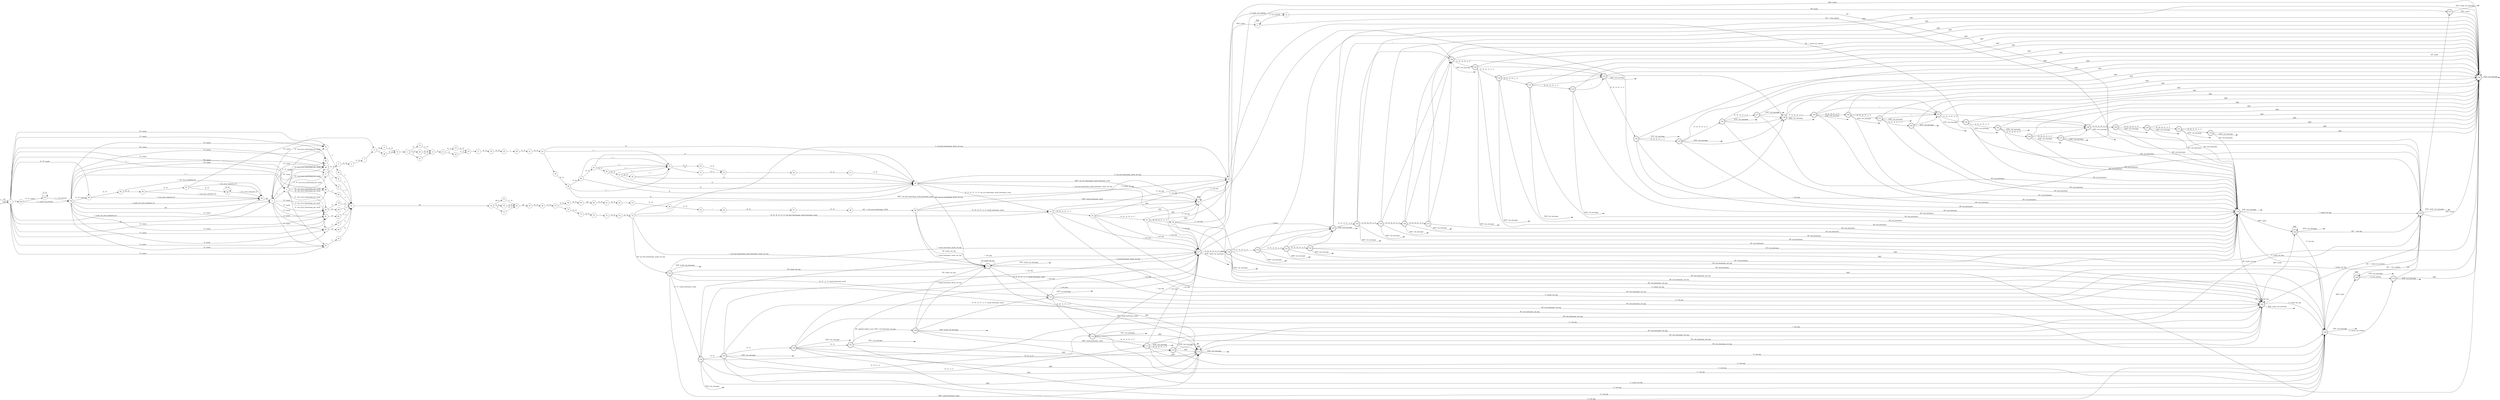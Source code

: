 digraph legacysyslog {
	rankdir=LR;
	node [ shape = point ];
	ENTRY;
	en_1;
	eof_103;
	eof_104;
	eof_105;
	eof_106;
	eof_107;
	eof_108;
	eof_109;
	eof_110;
	eof_111;
	eof_112;
	eof_113;
	eof_114;
	eof_115;
	eof_116;
	eof_117;
	eof_118;
	eof_119;
	eof_120;
	eof_121;
	eof_122;
	eof_123;
	eof_124;
	eof_125;
	eof_126;
	eof_127;
	eof_128;
	eof_129;
	eof_130;
	eof_131;
	eof_132;
	eof_133;
	eof_134;
	eof_135;
	eof_136;
	eof_137;
	eof_138;
	eof_139;
	eof_140;
	eof_141;
	eof_142;
	eof_143;
	eof_144;
	eof_145;
	eof_146;
	eof_147;
	eof_148;
	eof_149;
	eof_150;
	eof_151;
	eof_152;
	eof_153;
	eof_154;
	eof_155;
	eof_156;
	eof_157;
	eof_158;
	node [ shape = circle, height = 0.2 ];
	node [ fixedsize = true, height = 0.65, shape = doublecircle ];
	103;
	104;
	105;
	106;
	107;
	108;
	109;
	110;
	111;
	112;
	113;
	114;
	115;
	116;
	117;
	118;
	119;
	120;
	121;
	122;
	123;
	124;
	125;
	126;
	127;
	128;
	129;
	130;
	131;
	132;
	133;
	134;
	135;
	136;
	137;
	138;
	139;
	140;
	141;
	142;
	143;
	144;
	145;
	146;
	147;
	148;
	149;
	150;
	151;
	152;
	153;
	154;
	155;
	156;
	157;
	158;
	node [ shape = circle ];
	1 -> 2 [ label = "SP" ];
	1 -> 3 [ label = "'*', '.'" ];
	1 -> 94 [ label = "'0'..'9' / mark" ];
	1 -> 99 [ label = "':' / mark, set_cisco_sequence_id" ];
	1 -> 100 [ label = "'<'" ];
	1 -> 49 [ label = "'A' / mark" ];
	1 -> 79 [ label = "'D' / mark" ];
	1 -> 81 [ label = "'F' / mark" ];
	1 -> 83 [ label = "'J' / mark" ];
	1 -> 86 [ label = "'M' / mark" ];
	1 -> 88 [ label = "'N' / mark" ];
	1 -> 90 [ label = "'O' / mark" ];
	1 -> 92 [ label = "'S' / mark" ];
	2 -> 2 [ label = "SP" ];
	2 -> 3 [ label = "'*', '.'" ];
	2 -> 4 [ label = "'0'..'9' / mark" ];
	2 -> 49 [ label = "'A' / mark" ];
	2 -> 79 [ label = "'D' / mark" ];
	2 -> 81 [ label = "'F' / mark" ];
	2 -> 83 [ label = "'J' / mark" ];
	2 -> 86 [ label = "'M' / mark" ];
	2 -> 88 [ label = "'N' / mark" ];
	2 -> 90 [ label = "'O' / mark" ];
	2 -> 92 [ label = "'S' / mark" ];
	3 -> 4 [ label = "'0'..'9' / set_cisco_timestamp_ext, mark" ];
	3 -> 49 [ label = "'A' / set_cisco_timestamp_ext, mark" ];
	3 -> 79 [ label = "'D' / set_cisco_timestamp_ext, mark" ];
	3 -> 81 [ label = "'F' / set_cisco_timestamp_ext, mark" ];
	3 -> 83 [ label = "'J' / set_cisco_timestamp_ext, mark" ];
	3 -> 86 [ label = "'M' / set_cisco_timestamp_ext, mark" ];
	3 -> 88 [ label = "'N' / set_cisco_timestamp_ext, mark" ];
	3 -> 90 [ label = "'O' / set_cisco_timestamp_ext, mark" ];
	3 -> 92 [ label = "'S' / set_cisco_timestamp_ext, mark" ];
	4 -> 5 [ label = "'0'..'9'" ];
	5 -> 6 [ label = "'0'..'9'" ];
	6 -> 7 [ label = "'0'..'9'" ];
	7 -> 8 [ label = "'-'" ];
	8 -> 9 [ label = "'0'" ];
	8 -> 48 [ label = "'1'" ];
	9 -> 10 [ label = "'1'..'9'" ];
	10 -> 11 [ label = "'-'" ];
	11 -> 12 [ label = "'0'" ];
	11 -> 46 [ label = "'1'..'2'" ];
	11 -> 47 [ label = "'3'" ];
	12 -> 13 [ label = "'1'..'9'" ];
	13 -> 14 [ label = "'T'" ];
	14 -> 15 [ label = "'0'..'1'" ];
	14 -> 45 [ label = "'2'" ];
	15 -> 16 [ label = "'0'..'9'" ];
	16 -> 17 [ label = "':'" ];
	17 -> 18 [ label = "'0'..'5'" ];
	18 -> 19 [ label = "'0'..'9'" ];
	19 -> 20 [ label = "':'" ];
	20 -> 21 [ label = "'0'..'5'" ];
	21 -> 22 [ label = "'0'..'9'" ];
	22 -> 23 [ label = "'+', '-'" ];
	22 -> 38 [ label = "'.'" ];
	22 -> 28 [ label = "'Z'" ];
	23 -> 24 [ label = "'0'..'1'" ];
	23 -> 37 [ label = "'2'" ];
	24 -> 25 [ label = "'0'..'9'" ];
	25 -> 26 [ label = "':'" ];
	26 -> 27 [ label = "'0'..'5'" ];
	27 -> 28 [ label = "'0'..'9'" ];
	28 -> 111 [ label = "SP / set_iso_timestamp, mark, set_tag" ];
	28 -> 33 [ label = "'0'..'9', 'A'..'F', 'a'..'f' / set_iso_timestamp, mark_hostname, mark" ];
	28 -> 117 [ label = "':' / set_iso_timestamp, mark_hostname, mark, set_tag" ];
	28 -> 30 [ label = "'[' / set_iso_timestamp, mark, set_tag" ];
	28 -> 29 [ label = "DEF / set_iso_timestamp, mark_hostname, mark" ];
	29 -> 103 [ label = "SP / set_hostname, set_tag" ];
	29 -> 105 [ label = "':' / set_tag" ];
	29 -> 30 [ label = "'[' / set_tag" ];
	29 -> 29 [ label = "DEF" ];
	30 -> 105 [ label = "SP, ':' / mark, set_content" ];
	30 -> 32 [ label = "']' / mark, set_content" ];
	30 -> 31 [ label = "DEF / mark" ];
	31 -> 105 [ label = "SP, ':' / set_content" ];
	31 -> 32 [ label = "']' / set_content" ];
	31 -> 31 [ label = "DEF" ];
	32 -> 105 [ label = "SP, ':'" ];
	33 -> 103 [ label = "SP / set_hostname, set_tag" ];
	33 -> 34 [ label = "'0'..'9', 'A'..'F', 'a'..'f'" ];
	33 -> 117 [ label = "':' / set_tag" ];
	33 -> 30 [ label = "'[' / set_tag" ];
	33 -> 29 [ label = "DEF" ];
	34 -> 103 [ label = "SP / set_hostname, set_tag" ];
	34 -> 35 [ label = "'0'..'9', 'A'..'F', 'a'..'f'" ];
	34 -> 117 [ label = "':' / set_tag" ];
	34 -> 30 [ label = "'[' / set_tag" ];
	34 -> 29 [ label = "DEF" ];
	35 -> 103 [ label = "SP / set_hostname, set_tag" ];
	35 -> 36 [ label = "'0'..'9', 'A'..'F', 'a'..'f'" ];
	35 -> 117 [ label = "':' / set_tag" ];
	35 -> 30 [ label = "'[' / set_tag" ];
	35 -> 29 [ label = "DEF" ];
	36 -> 103 [ label = "SP / set_hostname, set_tag" ];
	36 -> 117 [ label = "':' / set_tag" ];
	36 -> 30 [ label = "'[' / set_tag" ];
	36 -> 29 [ label = "DEF" ];
	37 -> 25 [ label = "'0'..'3'" ];
	38 -> 39 [ label = "'0'..'9'" ];
	39 -> 23 [ label = "'+', '-'" ];
	39 -> 40 [ label = "'0'..'9'" ];
	39 -> 28 [ label = "'Z'" ];
	40 -> 23 [ label = "'+', '-'" ];
	40 -> 41 [ label = "'0'..'9'" ];
	40 -> 28 [ label = "'Z'" ];
	41 -> 23 [ label = "'+', '-'" ];
	41 -> 42 [ label = "'0'..'9'" ];
	41 -> 28 [ label = "'Z'" ];
	42 -> 23 [ label = "'+', '-'" ];
	42 -> 43 [ label = "'0'..'9'" ];
	42 -> 28 [ label = "'Z'" ];
	43 -> 23 [ label = "'+', '-'" ];
	43 -> 44 [ label = "'0'..'9'" ];
	43 -> 28 [ label = "'Z'" ];
	44 -> 23 [ label = "'+', '-'" ];
	44 -> 28 [ label = "'Z'" ];
	45 -> 16 [ label = "'0'..'3'" ];
	46 -> 13 [ label = "'0'..'9'" ];
	47 -> 13 [ label = "'0'..'1'" ];
	48 -> 10 [ label = "'0'..'2'" ];
	49 -> 50 [ label = "'p'" ];
	49 -> 78 [ label = "'u'" ];
	50 -> 51 [ label = "'r'" ];
	51 -> 52 [ label = "SP" ];
	52 -> 53 [ label = "SP, '0'" ];
	52 -> 76 [ label = "'1'..'2'" ];
	52 -> 77 [ label = "'3'" ];
	53 -> 54 [ label = "'1'..'9'" ];
	54 -> 55 [ label = "SP" ];
	55 -> 56 [ label = "'0'..'9'" ];
	56 -> 57 [ label = "'0'..'9'" ];
	57 -> 58 [ label = "'0'..'9'" ];
	57 -> 70 [ label = "':'" ];
	58 -> 59 [ label = "'0'..'9'" ];
	59 -> 60 [ label = "SP" ];
	60 -> 61 [ label = "'0'..'9'" ];
	61 -> 62 [ label = "'0'..'9'" ];
	62 -> 63 [ label = "':'" ];
	63 -> 64 [ label = "'0'..'9'" ];
	64 -> 65 [ label = "'0'..'9'" ];
	65 -> 66 [ label = "':'" ];
	66 -> 67 [ label = "'0'..'9'" ];
	67 -> 68 [ label = "'0'..'9'" ];
	68 -> 69 [ label = "SP, ':' / set_cisco_timestamp, 149:8" ];
	69 -> 111 [ label = "SP / mark, set_tag" ];
	69 -> 33 [ label = "'0'..'9', 'A'..'F', 'a'..'f' / mark_hostname, mark" ];
	69 -> 111 [ label = "':' / mark_hostname, mark, set_tag" ];
	69 -> 30 [ label = "'[' / mark, set_tag" ];
	69 -> 29 [ label = "DEF / mark_hostname, mark" ];
	70 -> 71 [ label = "'0'..'9'" ];
	71 -> 72 [ label = "'0'..'9'" ];
	72 -> 73 [ label = "':'" ];
	73 -> 74 [ label = "'0'..'9'" ];
	74 -> 75 [ label = "'0'..'9'" ];
	75 -> 153 [ label = "SP / set_bsd_timestamp, mark, set_tag" ];
	75 -> 33 [ label = "'0'..'9', 'A'..'F', 'a'..'f' / set_bsd_timestamp, mark_hostname, mark" ];
	75 -> 111 [ label = "':' / set_bsd_timestamp, mark_hostname, mark, set_tag" ];
	75 -> 30 [ label = "'[' / set_bsd_timestamp, mark, set_tag" ];
	75 -> 29 [ label = "DEF / set_bsd_timestamp, mark_hostname, mark" ];
	76 -> 54 [ label = "'0'..'9'" ];
	77 -> 54 [ label = "'0'..'1'" ];
	78 -> 51 [ label = "'g'" ];
	79 -> 80 [ label = "'e'" ];
	80 -> 51 [ label = "'c'" ];
	81 -> 82 [ label = "'e'" ];
	82 -> 51 [ label = "'b'" ];
	83 -> 84 [ label = "'a'" ];
	83 -> 85 [ label = "'u'" ];
	84 -> 51 [ label = "'n'" ];
	85 -> 51 [ label = "'l', 'n'" ];
	86 -> 87 [ label = "'a'" ];
	87 -> 51 [ label = "'r', 'y'" ];
	88 -> 89 [ label = "'o'" ];
	89 -> 51 [ label = "'v'" ];
	90 -> 91 [ label = "'c'" ];
	91 -> 51 [ label = "'t'" ];
	92 -> 93 [ label = "'e'" ];
	93 -> 51 [ label = "'p'" ];
	94 -> 95 [ label = "'0'..'9'" ];
	94 -> 99 [ label = "':' / set_cisco_sequence_id" ];
	95 -> 96 [ label = "'0'..'9'" ];
	95 -> 99 [ label = "':' / set_cisco_sequence_id" ];
	96 -> 97 [ label = "'0'..'9'" ];
	96 -> 99 [ label = "':' / set_cisco_sequence_id" ];
	97 -> 8 [ label = "'-'" ];
	97 -> 98 [ label = "'0'..'9'" ];
	97 -> 99 [ label = "':' / set_cisco_sequence_id" ];
	98 -> 98 [ label = "'0'..'9'" ];
	98 -> 99 [ label = "':' / set_cisco_sequence_id" ];
	99 -> 2 [ label = "SP" ];
	100 -> 101 [ label = "'0'..'9' / mark" ];
	100 -> 102 [ label = "'>' / mark, set_priority" ];
	101 -> 101 [ label = "'0'..'9'" ];
	101 -> 102 [ label = "'>' / set_priority" ];
	102 -> 2 [ label = "SP" ];
	102 -> 3 [ label = "'*', '.'" ];
	102 -> 94 [ label = "'0'..'9' / mark" ];
	102 -> 99 [ label = "':' / mark, set_cisco_sequence_id" ];
	102 -> 49 [ label = "'A' / mark" ];
	102 -> 79 [ label = "'D' / mark" ];
	102 -> 81 [ label = "'F' / mark" ];
	102 -> 83 [ label = "'J' / mark" ];
	102 -> 86 [ label = "'M' / mark" ];
	102 -> 88 [ label = "'N' / mark" ];
	102 -> 90 [ label = "'O' / mark" ];
	102 -> 92 [ label = "'S' / mark" ];
	103 -> 103 [ label = "SP / mark, set_tag" ];
	103 -> 105 [ label = "':' / mark, set_tag" ];
	103 -> 108 [ label = "'[' / mark, set_tag" ];
	103 -> 104 [ label = "DEF / mark" ];
	104 -> 105 [ label = "SP, ':' / set_tag" ];
	104 -> 108 [ label = "'[' / set_tag" ];
	104 -> 104 [ label = "DEF" ];
	105 -> 107 [ label = "SP / mark" ];
	105 -> 106 [ label = "DEF / mark" ];
	106 -> 106 [ label = "DEF" ];
	107 -> 106 [ label = "DEF / mark" ];
	108 -> 105 [ label = "SP, ':' / mark, set_content" ];
	108 -> 110 [ label = "']' / mark, set_content" ];
	108 -> 109 [ label = "DEF / mark" ];
	109 -> 105 [ label = "SP, ':' / set_content" ];
	109 -> 110 [ label = "']' / set_content" ];
	109 -> 109 [ label = "DEF" ];
	110 -> 105 [ label = "SP, ':'" ];
	110 -> 106 [ label = "DEF" ];
	111 -> 111 [ label = "SP / mark, set_tag" ];
	111 -> 113 [ label = "'0'..'9', 'A'..'F', 'a'..'f' / mark_hostname, mark" ];
	111 -> 117 [ label = "':' / mark_hostname, mark, set_tag" ];
	111 -> 108 [ label = "'[' / mark, set_tag" ];
	111 -> 112 [ label = "DEF / mark_hostname, mark" ];
	112 -> 103 [ label = "SP / set_hostname, set_tag" ];
	112 -> 105 [ label = "':' / set_tag" ];
	112 -> 108 [ label = "'[' / set_tag" ];
	112 -> 112 [ label = "DEF" ];
	113 -> 103 [ label = "SP / set_hostname, set_tag" ];
	113 -> 114 [ label = "'0'..'9', 'A'..'F', 'a'..'f'" ];
	113 -> 117 [ label = "':' / set_tag" ];
	113 -> 108 [ label = "'[' / set_tag" ];
	113 -> 112 [ label = "DEF" ];
	114 -> 103 [ label = "SP / set_hostname, set_tag" ];
	114 -> 115 [ label = "'0'..'9', 'A'..'F', 'a'..'f'" ];
	114 -> 117 [ label = "':' / set_tag" ];
	114 -> 108 [ label = "'[' / set_tag" ];
	114 -> 112 [ label = "DEF" ];
	115 -> 103 [ label = "SP / set_hostname, set_tag" ];
	115 -> 116 [ label = "'0'..'9', 'A'..'F', 'a'..'f'" ];
	115 -> 117 [ label = "':' / set_tag" ];
	115 -> 108 [ label = "'[' / set_tag" ];
	115 -> 112 [ label = "DEF" ];
	116 -> 103 [ label = "SP / set_hostname, set_tag" ];
	116 -> 117 [ label = "':' / set_tag" ];
	116 -> 108 [ label = "'[' / set_tag" ];
	116 -> 112 [ label = "DEF" ];
	117 -> 107 [ label = "SP / mark" ];
	117 -> 118 [ label = "'0'..'9', 'A'..'F', 'a'..'f' / mark" ];
	117 -> 123 [ label = "':' / mark" ];
	117 -> 106 [ label = "DEF / mark" ];
	118 -> 119 [ label = "SP / set_hostname" ];
	118 -> 120 [ label = "'0'..'9', 'A'..'F', 'a'..'f'" ];
	118 -> 123 [ label = "':'" ];
	118 -> 106 [ label = "DEF" ];
	119 -> 103 [ label = "SP / mark, set_tag" ];
	119 -> 105 [ label = "':' / mark, set_tag" ];
	119 -> 108 [ label = "'[' / mark, set_tag" ];
	119 -> 104 [ label = "DEF / mark" ];
	120 -> 119 [ label = "SP / set_hostname" ];
	120 -> 121 [ label = "'0'..'9', 'A'..'F', 'a'..'f'" ];
	120 -> 123 [ label = "':'" ];
	120 -> 106 [ label = "DEF" ];
	121 -> 119 [ label = "SP / set_hostname" ];
	121 -> 122 [ label = "'0'..'9', 'A'..'F', 'a'..'f'" ];
	121 -> 123 [ label = "':'" ];
	121 -> 106 [ label = "DEF" ];
	122 -> 119 [ label = "SP / set_hostname" ];
	122 -> 123 [ label = "':'" ];
	122 -> 106 [ label = "DEF" ];
	123 -> 124 [ label = "'0'..'9', 'A'..'F', 'a'..'f'" ];
	123 -> 128 [ label = "':'" ];
	123 -> 106 [ label = "DEF" ];
	124 -> 119 [ label = "SP / set_hostname" ];
	124 -> 125 [ label = "'0'..'9', 'A'..'F', 'a'..'f'" ];
	124 -> 128 [ label = "':'" ];
	124 -> 106 [ label = "DEF" ];
	125 -> 119 [ label = "SP / set_hostname" ];
	125 -> 126 [ label = "'0'..'9', 'A'..'F', 'a'..'f'" ];
	125 -> 128 [ label = "':'" ];
	125 -> 106 [ label = "DEF" ];
	126 -> 119 [ label = "SP / set_hostname" ];
	126 -> 127 [ label = "'0'..'9', 'A'..'F', 'a'..'f'" ];
	126 -> 128 [ label = "':'" ];
	126 -> 106 [ label = "DEF" ];
	127 -> 119 [ label = "SP / set_hostname" ];
	127 -> 128 [ label = "':'" ];
	127 -> 106 [ label = "DEF" ];
	128 -> 129 [ label = "'0'..'9', 'A'..'F', 'a'..'f'" ];
	128 -> 133 [ label = "':'" ];
	128 -> 106 [ label = "DEF" ];
	129 -> 119 [ label = "SP / set_hostname" ];
	129 -> 130 [ label = "'0'..'9', 'A'..'F', 'a'..'f'" ];
	129 -> 133 [ label = "':'" ];
	129 -> 106 [ label = "DEF" ];
	130 -> 119 [ label = "SP / set_hostname" ];
	130 -> 131 [ label = "'0'..'9', 'A'..'F', 'a'..'f'" ];
	130 -> 133 [ label = "':'" ];
	130 -> 106 [ label = "DEF" ];
	131 -> 119 [ label = "SP / set_hostname" ];
	131 -> 132 [ label = "'0'..'9', 'A'..'F', 'a'..'f'" ];
	131 -> 133 [ label = "':'" ];
	131 -> 106 [ label = "DEF" ];
	132 -> 119 [ label = "SP / set_hostname" ];
	132 -> 133 [ label = "':'" ];
	132 -> 106 [ label = "DEF" ];
	133 -> 134 [ label = "'0'..'9', 'A'..'F', 'a'..'f'" ];
	133 -> 138 [ label = "':'" ];
	133 -> 106 [ label = "DEF" ];
	134 -> 119 [ label = "SP / set_hostname" ];
	134 -> 135 [ label = "'0'..'9', 'A'..'F', 'a'..'f'" ];
	134 -> 138 [ label = "':'" ];
	134 -> 106 [ label = "DEF" ];
	135 -> 119 [ label = "SP / set_hostname" ];
	135 -> 136 [ label = "'0'..'9', 'A'..'F', 'a'..'f'" ];
	135 -> 138 [ label = "':'" ];
	135 -> 106 [ label = "DEF" ];
	136 -> 119 [ label = "SP / set_hostname" ];
	136 -> 137 [ label = "'0'..'9', 'A'..'F', 'a'..'f'" ];
	136 -> 138 [ label = "':'" ];
	136 -> 106 [ label = "DEF" ];
	137 -> 119 [ label = "SP / set_hostname" ];
	137 -> 138 [ label = "':'" ];
	137 -> 106 [ label = "DEF" ];
	138 -> 139 [ label = "'0'..'9', 'A'..'F', 'a'..'f'" ];
	138 -> 143 [ label = "':'" ];
	138 -> 106 [ label = "DEF" ];
	139 -> 119 [ label = "SP / set_hostname" ];
	139 -> 140 [ label = "'0'..'9', 'A'..'F', 'a'..'f'" ];
	139 -> 143 [ label = "':'" ];
	139 -> 106 [ label = "DEF" ];
	140 -> 119 [ label = "SP / set_hostname" ];
	140 -> 141 [ label = "'0'..'9', 'A'..'F', 'a'..'f'" ];
	140 -> 143 [ label = "':'" ];
	140 -> 106 [ label = "DEF" ];
	141 -> 119 [ label = "SP / set_hostname" ];
	141 -> 142 [ label = "'0'..'9', 'A'..'F', 'a'..'f'" ];
	141 -> 143 [ label = "':'" ];
	141 -> 106 [ label = "DEF" ];
	142 -> 119 [ label = "SP / set_hostname" ];
	142 -> 143 [ label = "':'" ];
	142 -> 106 [ label = "DEF" ];
	143 -> 144 [ label = "'0'..'9', 'A'..'F', 'a'..'f'" ];
	143 -> 148 [ label = "':'" ];
	143 -> 106 [ label = "DEF" ];
	144 -> 119 [ label = "SP / set_hostname" ];
	144 -> 145 [ label = "'0'..'9', 'A'..'F', 'a'..'f'" ];
	144 -> 148 [ label = "':'" ];
	144 -> 106 [ label = "DEF" ];
	145 -> 119 [ label = "SP / set_hostname" ];
	145 -> 146 [ label = "'0'..'9', 'A'..'F', 'a'..'f'" ];
	145 -> 148 [ label = "':'" ];
	145 -> 106 [ label = "DEF" ];
	146 -> 119 [ label = "SP / set_hostname" ];
	146 -> 147 [ label = "'0'..'9', 'A'..'F', 'a'..'f'" ];
	146 -> 148 [ label = "':'" ];
	146 -> 106 [ label = "DEF" ];
	147 -> 119 [ label = "SP / set_hostname" ];
	147 -> 148 [ label = "':'" ];
	147 -> 106 [ label = "DEF" ];
	148 -> 149 [ label = "'0'..'9', 'A'..'F', 'a'..'f'" ];
	148 -> 106 [ label = "DEF" ];
	149 -> 119 [ label = "SP / set_hostname" ];
	149 -> 150 [ label = "'0'..'9', 'A'..'F', 'a'..'f'" ];
	149 -> 106 [ label = "DEF" ];
	150 -> 119 [ label = "SP / set_hostname" ];
	150 -> 151 [ label = "'0'..'9', 'A'..'F', 'a'..'f'" ];
	150 -> 106 [ label = "DEF" ];
	151 -> 119 [ label = "SP / set_hostname" ];
	151 -> 152 [ label = "'0'..'9', 'A'..'F', 'a'..'f'" ];
	151 -> 106 [ label = "DEF" ];
	152 -> 119 [ label = "SP / set_hostname" ];
	152 -> 106 [ label = "DEF" ];
	153 -> 111 [ label = "SP / mark, set_tag" ];
	153 -> 154 [ label = "'0'..'9' / mark_hostname, mark" ];
	153 -> 117 [ label = "':' / mark_hostname, mark, set_tag" ];
	153 -> 113 [ label = "'A'..'F', 'a'..'f' / mark_hostname, mark" ];
	153 -> 108 [ label = "'[' / mark, set_tag" ];
	153 -> 112 [ label = "DEF / mark_hostname, mark" ];
	154 -> 103 [ label = "SP / set_hostname, set_tag" ];
	154 -> 155 [ label = "'0'..'9'" ];
	154 -> 117 [ label = "':' / set_tag" ];
	154 -> 114 [ label = "'A'..'F', 'a'..'f'" ];
	154 -> 108 [ label = "'[' / set_tag" ];
	154 -> 112 [ label = "DEF" ];
	155 -> 103 [ label = "SP / set_hostname, set_tag" ];
	155 -> 156 [ label = "'0'..'9'" ];
	155 -> 117 [ label = "':' / set_tag" ];
	155 -> 115 [ label = "'A'..'F', 'a'..'f'" ];
	155 -> 108 [ label = "'[' / set_tag" ];
	155 -> 112 [ label = "DEF" ];
	156 -> 103 [ label = "SP / set_hostname, set_tag" ];
	156 -> 157 [ label = "'0'..'9'" ];
	156 -> 117 [ label = "':' / set_tag" ];
	156 -> 116 [ label = "'A'..'F', 'a'..'f'" ];
	156 -> 108 [ label = "'[' / set_tag" ];
	156 -> 112 [ label = "DEF" ];
	157 -> 158 [ label = "SP / append_linksys_year, 160:7, set_hostname, set_tag" ];
	157 -> 117 [ label = "':' / set_tag" ];
	157 -> 108 [ label = "'[' / set_tag" ];
	157 -> 112 [ label = "DEF" ];
	158 -> 111 [ label = "SP / mark, set_tag" ];
	158 -> 113 [ label = "'0'..'9', 'A'..'F', 'a'..'f' / mark_hostname, mark" ];
	158 -> 111 [ label = "':' / mark_hostname, mark, set_tag" ];
	158 -> 108 [ label = "'[' / mark, set_tag" ];
	158 -> 112 [ label = "DEF / mark_hostname, mark" ];
	ENTRY -> 1 [ label = "IN" ];
	en_1 -> 1 [ label = "main" ];
	103 -> eof_103 [ label = "EOF / mark, set_message" ];
	104 -> eof_104 [ label = "EOF / set_message" ];
	105 -> eof_105 [ label = "EOF / mark, set_message" ];
	106 -> eof_106 [ label = "EOF / set_message" ];
	107 -> eof_107 [ label = "EOF / mark, set_message" ];
	108 -> eof_108 [ label = "EOF / set_message" ];
	109 -> eof_109 [ label = "EOF / set_message" ];
	110 -> eof_110 [ label = "EOF / set_message" ];
	111 -> eof_111 [ label = "EOF / mark, set_message" ];
	112 -> eof_112 [ label = "EOF / set_message" ];
	113 -> eof_113 [ label = "EOF / set_message" ];
	114 -> eof_114 [ label = "EOF / set_message" ];
	115 -> eof_115 [ label = "EOF / set_message" ];
	116 -> eof_116 [ label = "EOF / set_message" ];
	117 -> eof_117 [ label = "EOF / mark, set_message" ];
	118 -> eof_118 [ label = "EOF / set_message" ];
	119 -> eof_119 [ label = "EOF / set_message" ];
	120 -> eof_120 [ label = "EOF / set_message" ];
	121 -> eof_121 [ label = "EOF / set_message" ];
	122 -> eof_122 [ label = "EOF / set_message" ];
	123 -> eof_123 [ label = "EOF / set_message" ];
	124 -> eof_124 [ label = "EOF / set_message" ];
	125 -> eof_125 [ label = "EOF / set_message" ];
	126 -> eof_126 [ label = "EOF / set_message" ];
	127 -> eof_127 [ label = "EOF / set_message" ];
	128 -> eof_128 [ label = "EOF / set_message" ];
	129 -> eof_129 [ label = "EOF / set_message" ];
	130 -> eof_130 [ label = "EOF / set_message" ];
	131 -> eof_131 [ label = "EOF / set_message" ];
	132 -> eof_132 [ label = "EOF / set_message" ];
	133 -> eof_133 [ label = "EOF / set_message" ];
	134 -> eof_134 [ label = "EOF / set_message" ];
	135 -> eof_135 [ label = "EOF / set_message" ];
	136 -> eof_136 [ label = "EOF / set_message" ];
	137 -> eof_137 [ label = "EOF / set_message" ];
	138 -> eof_138 [ label = "EOF / set_message" ];
	139 -> eof_139 [ label = "EOF / set_message" ];
	140 -> eof_140 [ label = "EOF / set_message" ];
	141 -> eof_141 [ label = "EOF / set_message" ];
	142 -> eof_142 [ label = "EOF / set_message" ];
	143 -> eof_143 [ label = "EOF / set_message" ];
	144 -> eof_144 [ label = "EOF / set_message" ];
	145 -> eof_145 [ label = "EOF / set_message" ];
	146 -> eof_146 [ label = "EOF / set_message" ];
	147 -> eof_147 [ label = "EOF / set_message" ];
	148 -> eof_148 [ label = "EOF / set_message" ];
	149 -> eof_149 [ label = "EOF / set_message" ];
	150 -> eof_150 [ label = "EOF / set_message" ];
	151 -> eof_151 [ label = "EOF / set_message" ];
	152 -> eof_152 [ label = "EOF / set_message" ];
	153 -> eof_153 [ label = "EOF / mark, set_message" ];
	154 -> eof_154 [ label = "EOF / set_message" ];
	155 -> eof_155 [ label = "EOF / set_message" ];
	156 -> eof_156 [ label = "EOF / set_message" ];
	157 -> eof_157 [ label = "EOF / set_message" ];
	158 -> eof_158 [ label = "EOF / mark, set_message" ];
}

